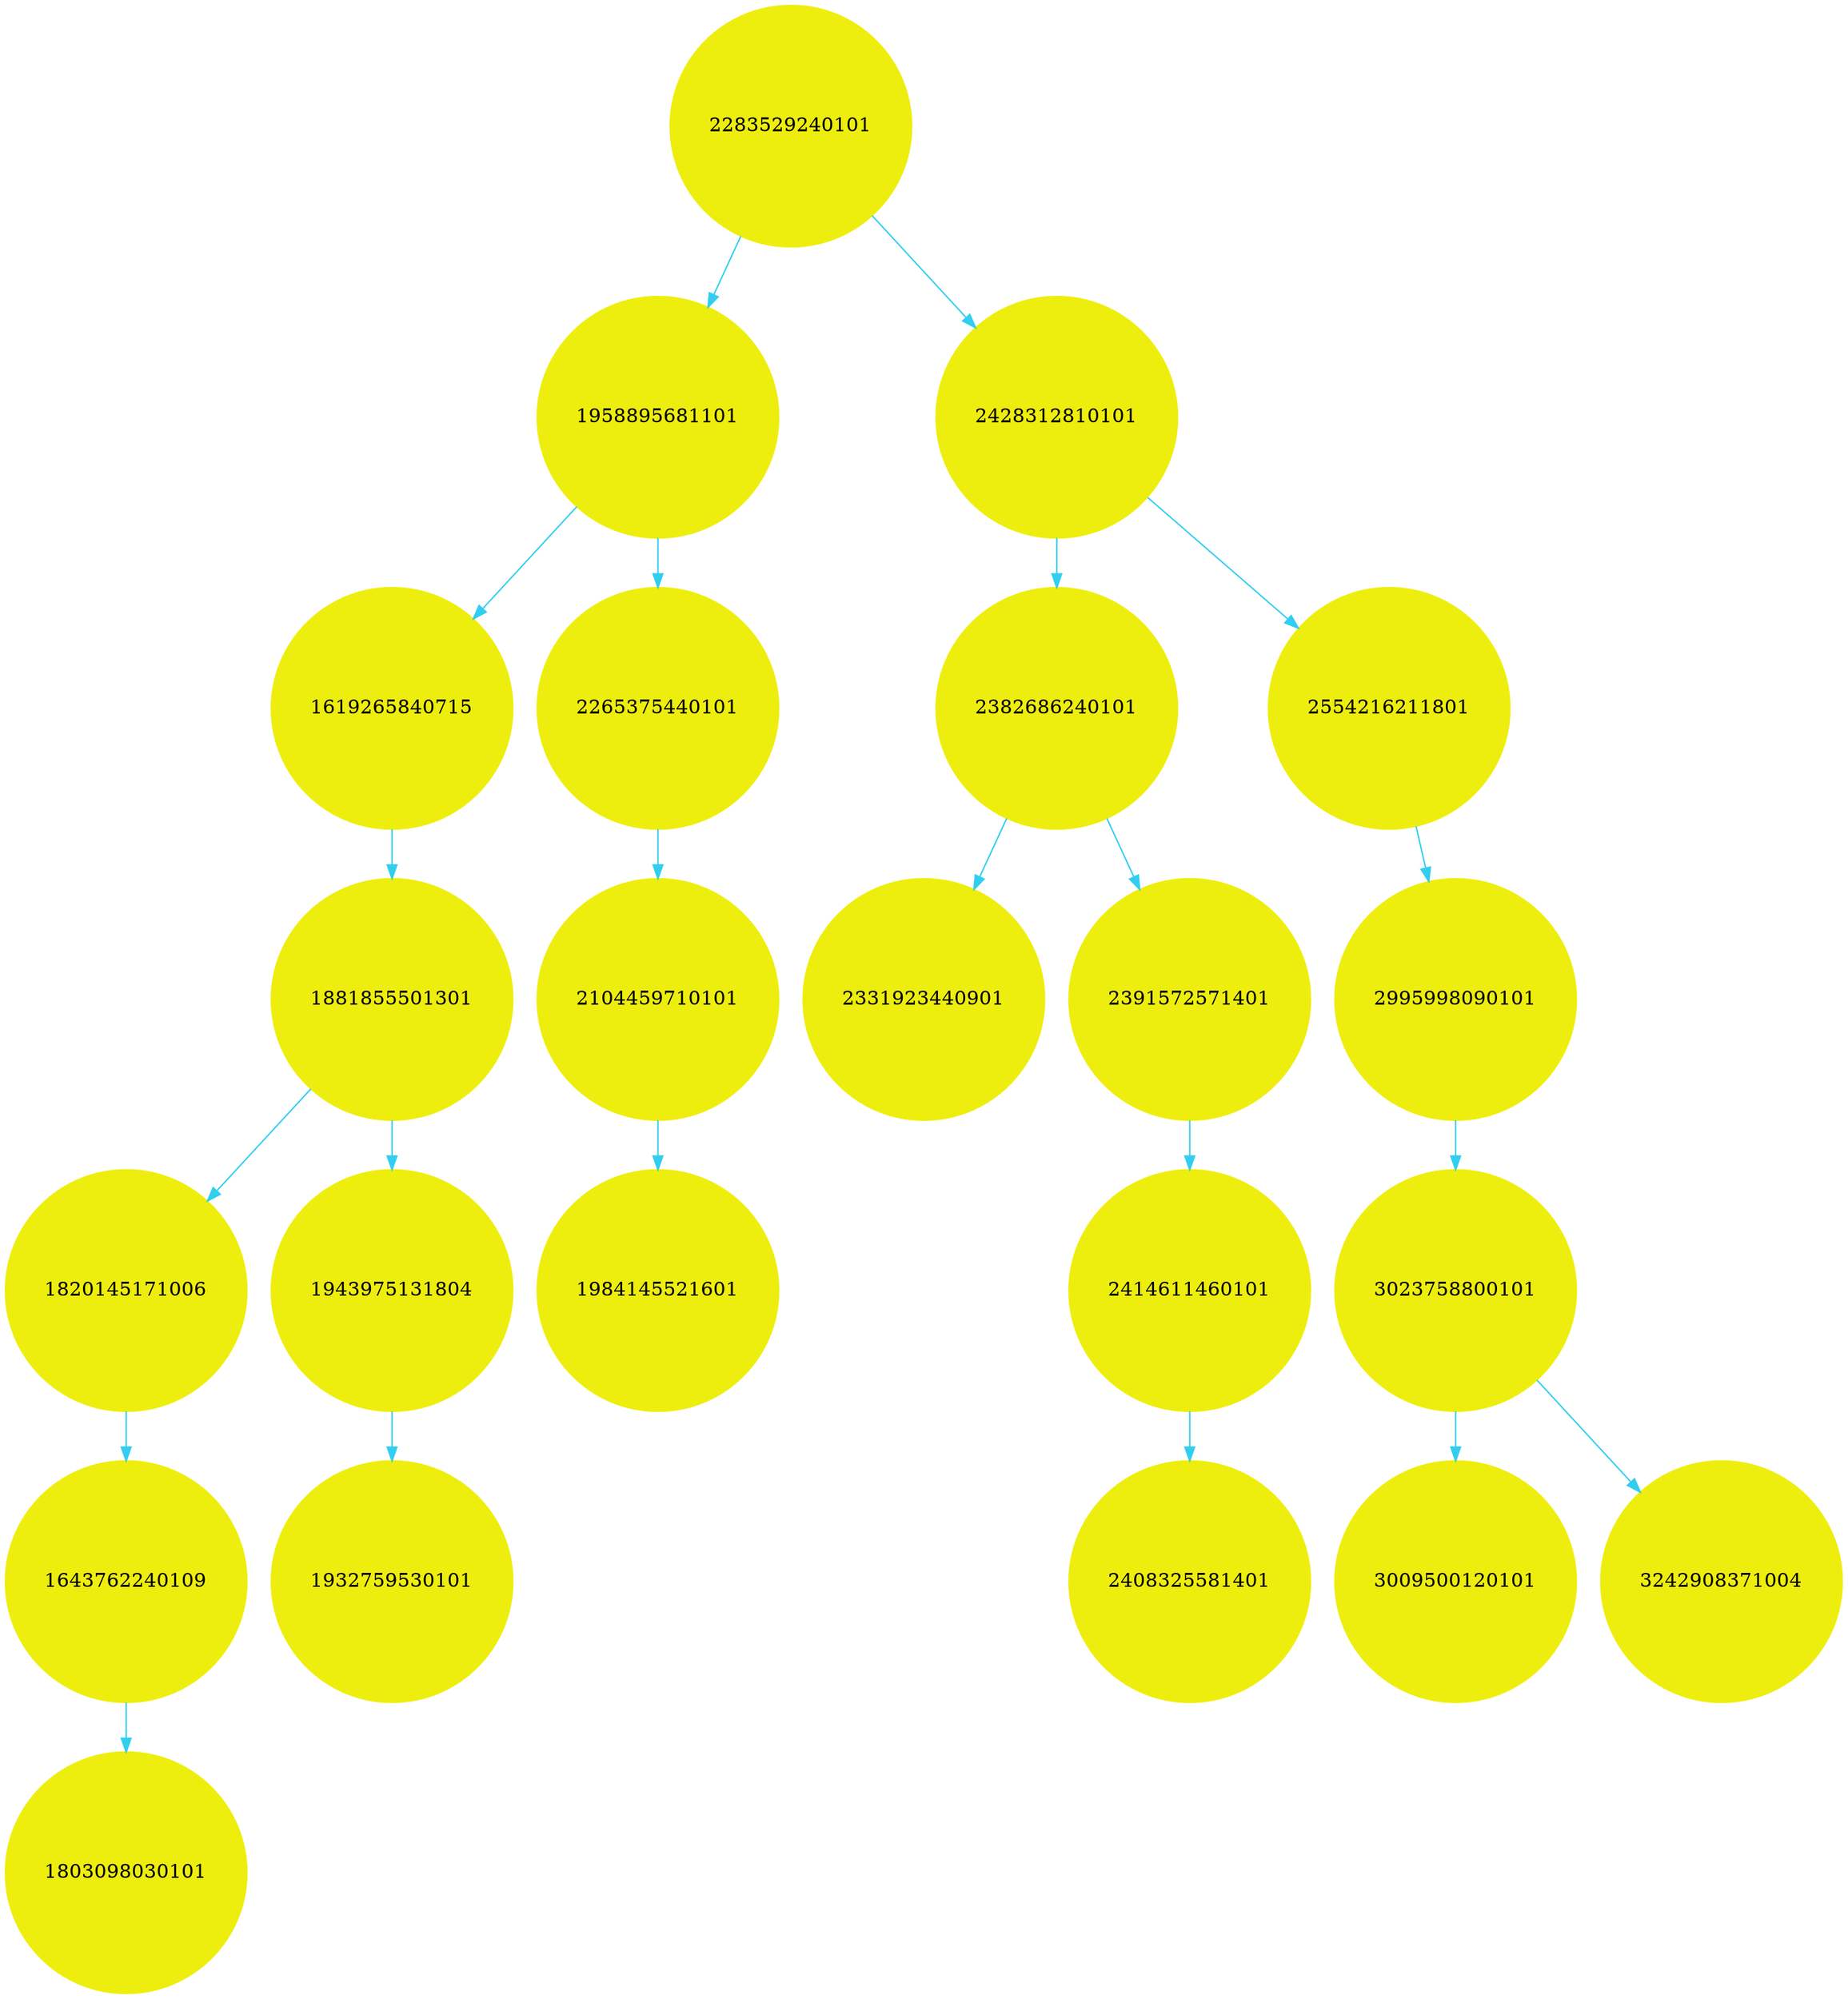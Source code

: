 digraph G {
     node [shape = circle, style = filled, fillcolor = "#EEEEE", color = "#EEEEE", width = 0.5, height = 0.5];
     edge [color = "#31CEF0"];

2283529240101 -> 1958895681101;
1958895681101 -> 1619265840715;
1619265840715 -> 1881855501301;
1881855501301 -> 1820145171006;
1820145171006 -> 1643762240109;
1643762240109 -> 1803098030101;
1881855501301 -> 1943975131804;
1943975131804 -> 1932759530101;
1958895681101 -> 2265375440101;
2265375440101 -> 2104459710101;
2104459710101 -> 1984145521601;
2283529240101 -> 2428312810101;
2428312810101 -> 2382686240101;
2382686240101 -> 2331923440901;
2382686240101 -> 2391572571401;
2391572571401 -> 2414611460101;
2414611460101 -> 2408325581401;
2428312810101 -> 2554216211801;
2554216211801 -> 2995998090101;
2995998090101 -> 3023758800101;
3023758800101 -> 3009500120101;
3023758800101 -> 3242908371004;
}
